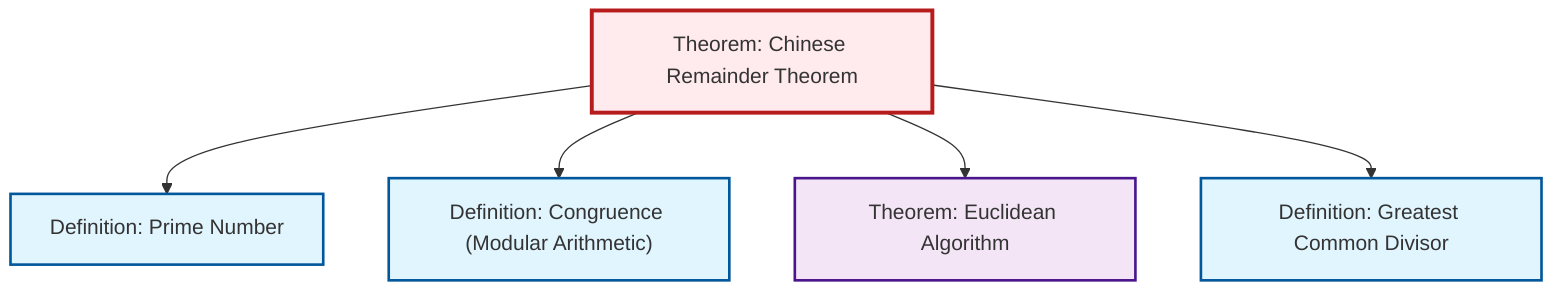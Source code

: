 graph TD
    classDef definition fill:#e1f5fe,stroke:#01579b,stroke-width:2px
    classDef theorem fill:#f3e5f5,stroke:#4a148c,stroke-width:2px
    classDef axiom fill:#fff3e0,stroke:#e65100,stroke-width:2px
    classDef example fill:#e8f5e9,stroke:#1b5e20,stroke-width:2px
    classDef current fill:#ffebee,stroke:#b71c1c,stroke-width:3px
    def-prime["Definition: Prime Number"]:::definition
    def-gcd["Definition: Greatest Common Divisor"]:::definition
    thm-chinese-remainder["Theorem: Chinese Remainder Theorem"]:::theorem
    thm-euclidean-algorithm["Theorem: Euclidean Algorithm"]:::theorem
    def-congruence["Definition: Congruence (Modular Arithmetic)"]:::definition
    thm-chinese-remainder --> def-prime
    thm-chinese-remainder --> def-congruence
    thm-chinese-remainder --> thm-euclidean-algorithm
    thm-chinese-remainder --> def-gcd
    class thm-chinese-remainder current